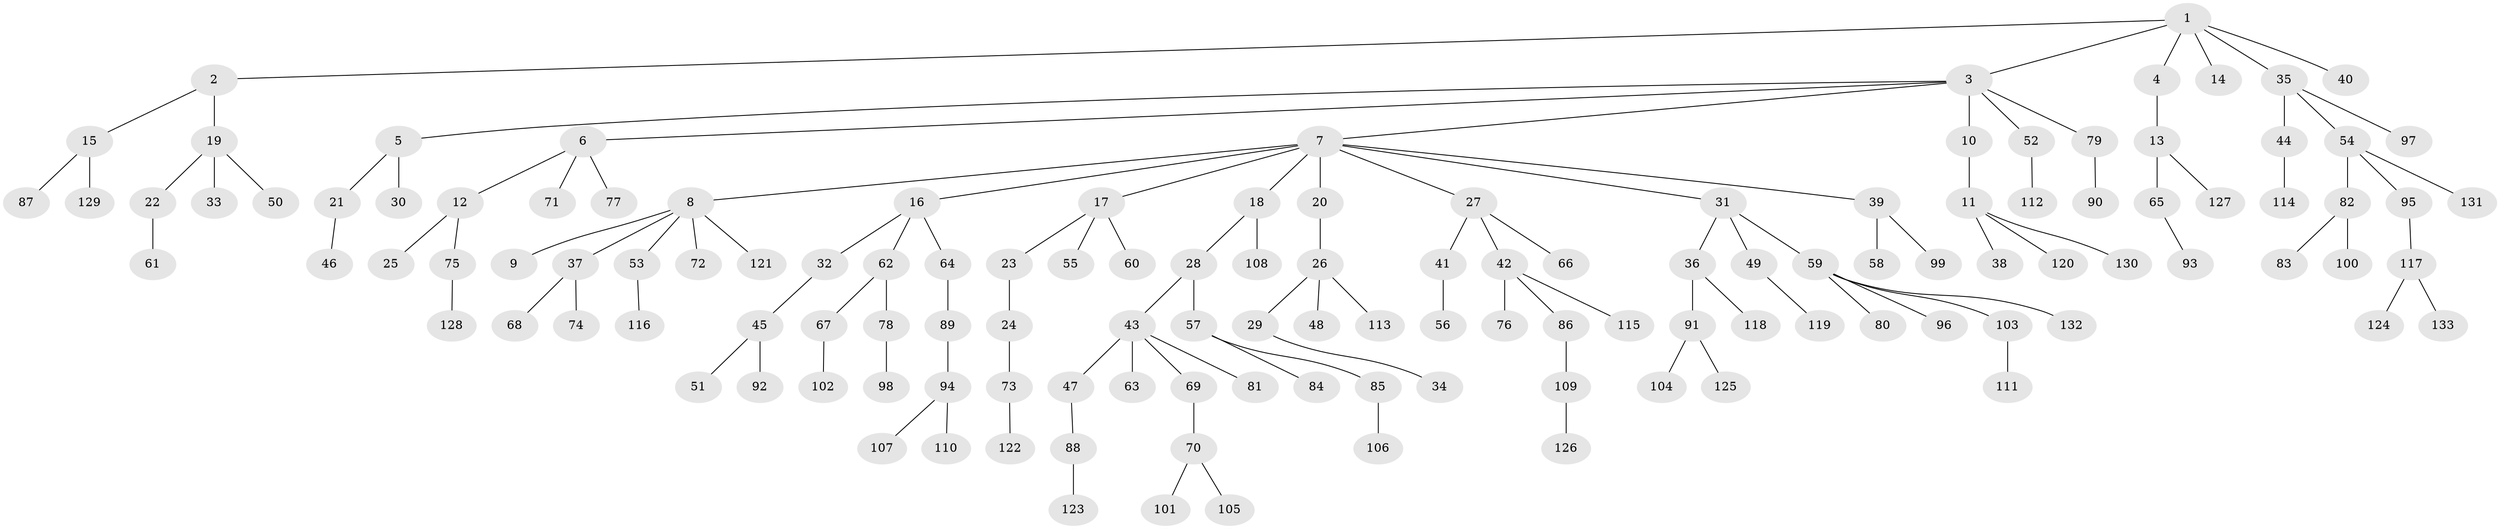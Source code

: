 // coarse degree distribution, {6: 0.010752688172043012, 3: 0.13978494623655913, 14: 0.010752688172043012, 2: 0.23655913978494625, 5: 0.010752688172043012, 1: 0.5161290322580645, 4: 0.07526881720430108}
// Generated by graph-tools (version 1.1) at 2025/52/02/27/25 19:52:11]
// undirected, 133 vertices, 132 edges
graph export_dot {
graph [start="1"]
  node [color=gray90,style=filled];
  1;
  2;
  3;
  4;
  5;
  6;
  7;
  8;
  9;
  10;
  11;
  12;
  13;
  14;
  15;
  16;
  17;
  18;
  19;
  20;
  21;
  22;
  23;
  24;
  25;
  26;
  27;
  28;
  29;
  30;
  31;
  32;
  33;
  34;
  35;
  36;
  37;
  38;
  39;
  40;
  41;
  42;
  43;
  44;
  45;
  46;
  47;
  48;
  49;
  50;
  51;
  52;
  53;
  54;
  55;
  56;
  57;
  58;
  59;
  60;
  61;
  62;
  63;
  64;
  65;
  66;
  67;
  68;
  69;
  70;
  71;
  72;
  73;
  74;
  75;
  76;
  77;
  78;
  79;
  80;
  81;
  82;
  83;
  84;
  85;
  86;
  87;
  88;
  89;
  90;
  91;
  92;
  93;
  94;
  95;
  96;
  97;
  98;
  99;
  100;
  101;
  102;
  103;
  104;
  105;
  106;
  107;
  108;
  109;
  110;
  111;
  112;
  113;
  114;
  115;
  116;
  117;
  118;
  119;
  120;
  121;
  122;
  123;
  124;
  125;
  126;
  127;
  128;
  129;
  130;
  131;
  132;
  133;
  1 -- 2;
  1 -- 3;
  1 -- 4;
  1 -- 14;
  1 -- 35;
  1 -- 40;
  2 -- 15;
  2 -- 19;
  3 -- 5;
  3 -- 6;
  3 -- 7;
  3 -- 10;
  3 -- 52;
  3 -- 79;
  4 -- 13;
  5 -- 21;
  5 -- 30;
  6 -- 12;
  6 -- 71;
  6 -- 77;
  7 -- 8;
  7 -- 16;
  7 -- 17;
  7 -- 18;
  7 -- 20;
  7 -- 27;
  7 -- 31;
  7 -- 39;
  8 -- 9;
  8 -- 37;
  8 -- 53;
  8 -- 72;
  8 -- 121;
  10 -- 11;
  11 -- 38;
  11 -- 120;
  11 -- 130;
  12 -- 25;
  12 -- 75;
  13 -- 65;
  13 -- 127;
  15 -- 87;
  15 -- 129;
  16 -- 32;
  16 -- 62;
  16 -- 64;
  17 -- 23;
  17 -- 55;
  17 -- 60;
  18 -- 28;
  18 -- 108;
  19 -- 22;
  19 -- 33;
  19 -- 50;
  20 -- 26;
  21 -- 46;
  22 -- 61;
  23 -- 24;
  24 -- 73;
  26 -- 29;
  26 -- 48;
  26 -- 113;
  27 -- 41;
  27 -- 42;
  27 -- 66;
  28 -- 43;
  28 -- 57;
  29 -- 34;
  31 -- 36;
  31 -- 49;
  31 -- 59;
  32 -- 45;
  35 -- 44;
  35 -- 54;
  35 -- 97;
  36 -- 91;
  36 -- 118;
  37 -- 68;
  37 -- 74;
  39 -- 58;
  39 -- 99;
  41 -- 56;
  42 -- 76;
  42 -- 86;
  42 -- 115;
  43 -- 47;
  43 -- 63;
  43 -- 69;
  43 -- 81;
  44 -- 114;
  45 -- 51;
  45 -- 92;
  47 -- 88;
  49 -- 119;
  52 -- 112;
  53 -- 116;
  54 -- 82;
  54 -- 95;
  54 -- 131;
  57 -- 84;
  57 -- 85;
  59 -- 80;
  59 -- 96;
  59 -- 103;
  59 -- 132;
  62 -- 67;
  62 -- 78;
  64 -- 89;
  65 -- 93;
  67 -- 102;
  69 -- 70;
  70 -- 101;
  70 -- 105;
  73 -- 122;
  75 -- 128;
  78 -- 98;
  79 -- 90;
  82 -- 83;
  82 -- 100;
  85 -- 106;
  86 -- 109;
  88 -- 123;
  89 -- 94;
  91 -- 104;
  91 -- 125;
  94 -- 107;
  94 -- 110;
  95 -- 117;
  103 -- 111;
  109 -- 126;
  117 -- 124;
  117 -- 133;
}
